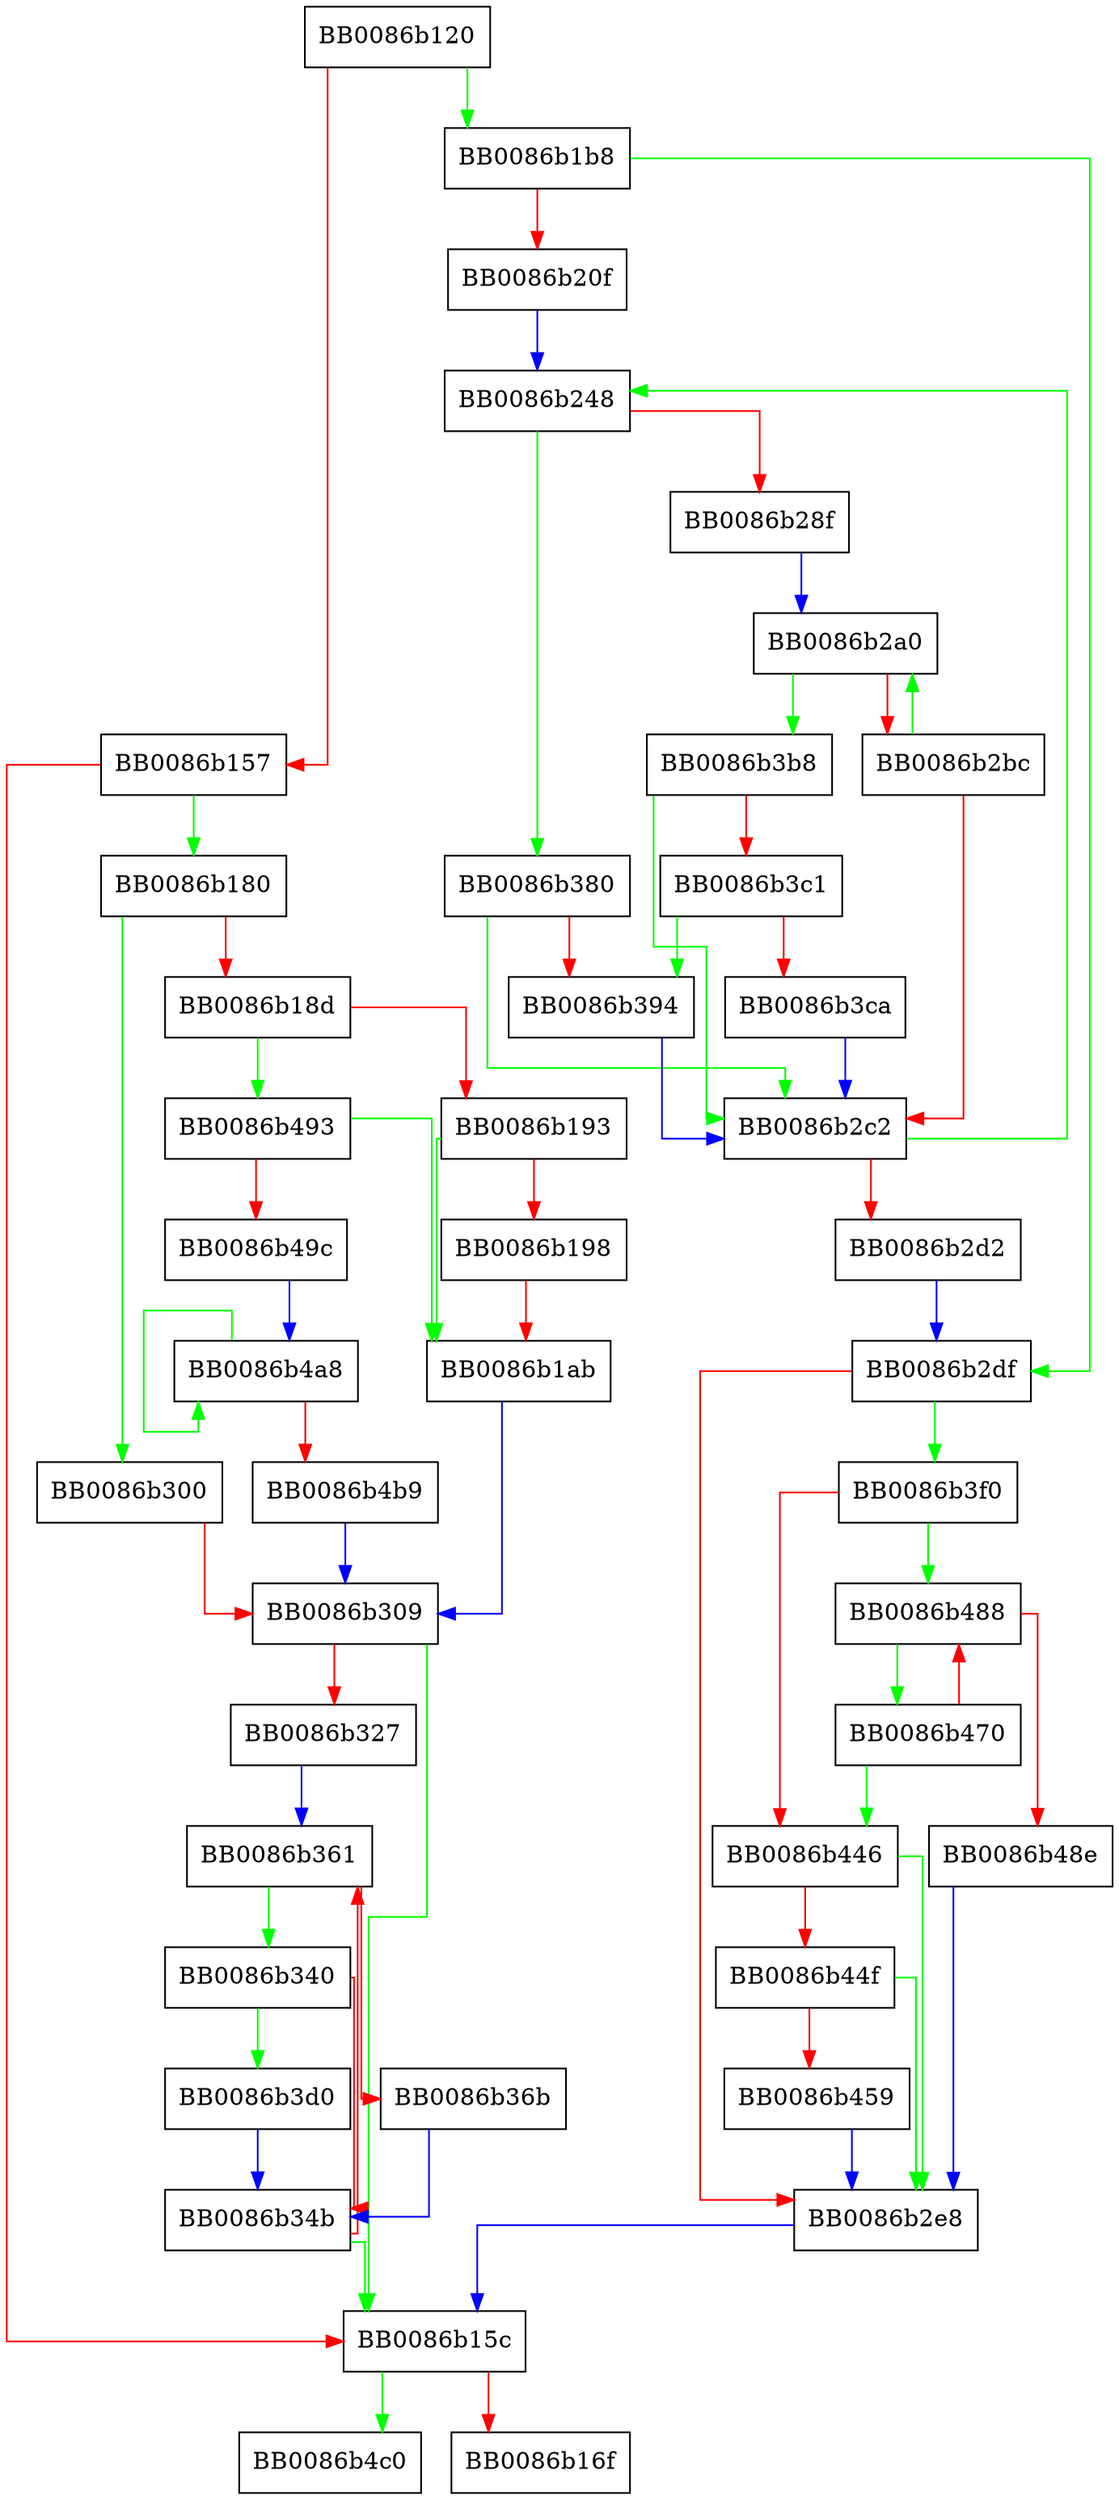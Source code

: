digraph __mpn_mul {
  node [shape="box"];
  graph [splines=ortho];
  BB0086b120 -> BB0086b1b8 [color="green"];
  BB0086b120 -> BB0086b157 [color="red"];
  BB0086b157 -> BB0086b180 [color="green"];
  BB0086b157 -> BB0086b15c [color="red"];
  BB0086b15c -> BB0086b4c0 [color="green"];
  BB0086b15c -> BB0086b16f [color="red"];
  BB0086b180 -> BB0086b300 [color="green"];
  BB0086b180 -> BB0086b18d [color="red"];
  BB0086b18d -> BB0086b493 [color="green"];
  BB0086b18d -> BB0086b193 [color="red"];
  BB0086b193 -> BB0086b1ab [color="green"];
  BB0086b193 -> BB0086b198 [color="red"];
  BB0086b198 -> BB0086b1ab [color="red"];
  BB0086b1ab -> BB0086b309 [color="blue"];
  BB0086b1b8 -> BB0086b2df [color="green"];
  BB0086b1b8 -> BB0086b20f [color="red"];
  BB0086b20f -> BB0086b248 [color="blue"];
  BB0086b248 -> BB0086b380 [color="green"];
  BB0086b248 -> BB0086b28f [color="red"];
  BB0086b28f -> BB0086b2a0 [color="blue"];
  BB0086b2a0 -> BB0086b3b8 [color="green"];
  BB0086b2a0 -> BB0086b2bc [color="red"];
  BB0086b2bc -> BB0086b2a0 [color="green"];
  BB0086b2bc -> BB0086b2c2 [color="red"];
  BB0086b2c2 -> BB0086b248 [color="green"];
  BB0086b2c2 -> BB0086b2d2 [color="red"];
  BB0086b2d2 -> BB0086b2df [color="blue"];
  BB0086b2df -> BB0086b3f0 [color="green"];
  BB0086b2df -> BB0086b2e8 [color="red"];
  BB0086b2e8 -> BB0086b15c [color="blue"];
  BB0086b300 -> BB0086b309 [color="red"];
  BB0086b309 -> BB0086b15c [color="green"];
  BB0086b309 -> BB0086b327 [color="red"];
  BB0086b327 -> BB0086b361 [color="blue"];
  BB0086b340 -> BB0086b3d0 [color="green"];
  BB0086b340 -> BB0086b34b [color="red"];
  BB0086b34b -> BB0086b15c [color="green"];
  BB0086b34b -> BB0086b361 [color="red"];
  BB0086b361 -> BB0086b340 [color="green"];
  BB0086b361 -> BB0086b36b [color="red"];
  BB0086b36b -> BB0086b34b [color="blue"];
  BB0086b380 -> BB0086b2c2 [color="green"];
  BB0086b380 -> BB0086b394 [color="red"];
  BB0086b394 -> BB0086b2c2 [color="blue"];
  BB0086b3b8 -> BB0086b2c2 [color="green"];
  BB0086b3b8 -> BB0086b3c1 [color="red"];
  BB0086b3c1 -> BB0086b394 [color="green"];
  BB0086b3c1 -> BB0086b3ca [color="red"];
  BB0086b3ca -> BB0086b2c2 [color="blue"];
  BB0086b3d0 -> BB0086b34b [color="blue"];
  BB0086b3f0 -> BB0086b488 [color="green"];
  BB0086b3f0 -> BB0086b446 [color="red"];
  BB0086b446 -> BB0086b2e8 [color="green"];
  BB0086b446 -> BB0086b44f [color="red"];
  BB0086b44f -> BB0086b2e8 [color="green"];
  BB0086b44f -> BB0086b459 [color="red"];
  BB0086b459 -> BB0086b2e8 [color="blue"];
  BB0086b470 -> BB0086b446 [color="green"];
  BB0086b470 -> BB0086b488 [color="red"];
  BB0086b488 -> BB0086b470 [color="green"];
  BB0086b488 -> BB0086b48e [color="red"];
  BB0086b48e -> BB0086b2e8 [color="blue"];
  BB0086b493 -> BB0086b1ab [color="green"];
  BB0086b493 -> BB0086b49c [color="red"];
  BB0086b49c -> BB0086b4a8 [color="blue"];
  BB0086b4a8 -> BB0086b4a8 [color="green"];
  BB0086b4a8 -> BB0086b4b9 [color="red"];
  BB0086b4b9 -> BB0086b309 [color="blue"];
}